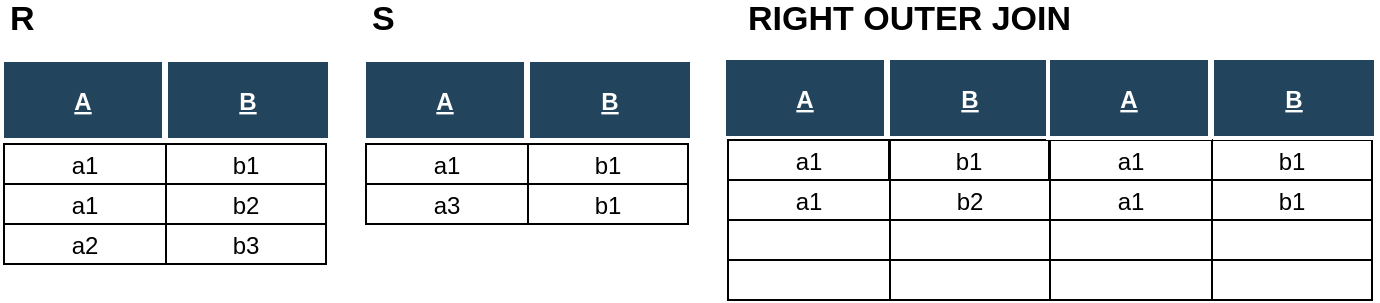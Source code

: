 <mxfile version="12.2.2" type="device" pages="1"><diagram name="Page-1" id="8378b5f6-a2b2-b727-a746-972ab9d02e00"><mxGraphModel dx="932" dy="590" grid="1" gridSize="10" guides="1" tooltips="1" connect="0" arrows="1" fold="1" page="1" pageScale="1.5" pageWidth="1169" pageHeight="827" background="#ffffff" math="0" shadow="0"><root><mxCell id="0"/><mxCell id="1" parent="0"/><mxCell id="3HP0cJIl2MkH366SUQqJ-40" value="b1" style="fillColor=none;" parent="1" vertex="1"><mxGeometry x="122.0" y="102" width="80" height="20" as="geometry"/></mxCell><mxCell id="3HP0cJIl2MkH366SUQqJ-41" value="B" style="fillColor=#23445D;strokeColor=#FFFFFF;strokeWidth=2;fontColor=#FFFFFF;fontStyle=5" parent="1" vertex="1"><mxGeometry x="122" y="60" width="82" height="40" as="geometry"/></mxCell><mxCell id="3HP0cJIl2MkH366SUQqJ-42" value="R" style="text;html=1;strokeColor=none;fillColor=none;align=left;verticalAlign=middle;whiteSpace=wrap;rounded=0;strokeWidth=3;fontStyle=1;fontSize=17;" parent="1" vertex="1"><mxGeometry x="41.5" y="30" width="40" height="20" as="geometry"/></mxCell><mxCell id="3HP0cJIl2MkH366SUQqJ-43" value="a1" style="fillColor=none;" parent="1" vertex="1"><mxGeometry x="41" y="102" width="81" height="20" as="geometry"/></mxCell><mxCell id="3HP0cJIl2MkH366SUQqJ-44" value="A" style="fillColor=#23445D;strokeColor=#FFFFFF;strokeWidth=2;fontColor=#FFFFFF;fontStyle=5" parent="1" vertex="1"><mxGeometry x="40" y="60" width="81" height="40" as="geometry"/></mxCell><mxCell id="3HP0cJIl2MkH366SUQqJ-45" value="b2" style="fillColor=none;" parent="1" vertex="1"><mxGeometry x="122.0" y="122" width="80" height="20" as="geometry"/></mxCell><mxCell id="3HP0cJIl2MkH366SUQqJ-46" value="a1" style="fillColor=none;" parent="1" vertex="1"><mxGeometry x="41" y="122" width="81" height="20" as="geometry"/></mxCell><mxCell id="3HP0cJIl2MkH366SUQqJ-47" value="b3" style="fillColor=none;" parent="1" vertex="1"><mxGeometry x="122" y="142" width="80" height="20" as="geometry"/></mxCell><mxCell id="3HP0cJIl2MkH366SUQqJ-48" value="a2" style="fillColor=none;" parent="1" vertex="1"><mxGeometry x="41" y="142" width="81" height="20" as="geometry"/></mxCell><mxCell id="3HP0cJIl2MkH366SUQqJ-49" value="b1" style="fillColor=none;" parent="1" vertex="1"><mxGeometry x="303.0" y="102" width="80" height="20" as="geometry"/></mxCell><mxCell id="3HP0cJIl2MkH366SUQqJ-50" value="B" style="fillColor=#23445D;strokeColor=#FFFFFF;strokeWidth=2;fontColor=#FFFFFF;fontStyle=5" parent="1" vertex="1"><mxGeometry x="303" y="60" width="82" height="40" as="geometry"/></mxCell><mxCell id="3HP0cJIl2MkH366SUQqJ-51" value="S" style="text;html=1;strokeColor=none;fillColor=none;align=left;verticalAlign=middle;whiteSpace=wrap;rounded=0;strokeWidth=3;fontStyle=1;fontSize=17;" parent="1" vertex="1"><mxGeometry x="222.5" y="30" width="40" height="20" as="geometry"/></mxCell><mxCell id="3HP0cJIl2MkH366SUQqJ-52" value="a1" style="fillColor=none;" parent="1" vertex="1"><mxGeometry x="222" y="102" width="81" height="20" as="geometry"/></mxCell><mxCell id="3HP0cJIl2MkH366SUQqJ-53" value="A" style="fillColor=#23445D;strokeColor=#FFFFFF;strokeWidth=2;fontColor=#FFFFFF;fontStyle=5" parent="1" vertex="1"><mxGeometry x="221" y="60" width="81" height="40" as="geometry"/></mxCell><mxCell id="3HP0cJIl2MkH366SUQqJ-54" value="b1" style="fillColor=none;" parent="1" vertex="1"><mxGeometry x="303.0" y="122" width="80" height="20" as="geometry"/></mxCell><mxCell id="3HP0cJIl2MkH366SUQqJ-55" value="a3" style="fillColor=none;" parent="1" vertex="1"><mxGeometry x="222" y="122" width="81" height="20" as="geometry"/></mxCell><mxCell id="3HP0cJIl2MkH366SUQqJ-56" value="B" style="fillColor=#23445D;strokeColor=#FFFFFF;strokeWidth=2;fontColor=#FFFFFF;fontStyle=5" parent="1" vertex="1"><mxGeometry x="483" y="59" width="82" height="40" as="geometry"/></mxCell><mxCell id="3HP0cJIl2MkH366SUQqJ-57" value="RIGHT OUTER JOIN" style="text;html=1;strokeColor=none;fillColor=none;align=left;verticalAlign=middle;whiteSpace=wrap;rounded=0;strokeWidth=3;fontStyle=1;fontSize=17;" parent="1" vertex="1"><mxGeometry x="411" y="30" width="170" height="20" as="geometry"/></mxCell><mxCell id="3HP0cJIl2MkH366SUQqJ-58" value="A" style="fillColor=#23445D;strokeColor=#FFFFFF;strokeWidth=2;fontColor=#FFFFFF;fontStyle=5" parent="1" vertex="1"><mxGeometry x="401" y="59" width="81" height="40" as="geometry"/></mxCell><mxCell id="3HP0cJIl2MkH366SUQqJ-59" value="b1" style="fillColor=none;" parent="1" vertex="1"><mxGeometry x="483.5" y="100" width="80" height="20" as="geometry"/></mxCell><mxCell id="3HP0cJIl2MkH366SUQqJ-60" value="a1" style="fillColor=none;" parent="1" vertex="1"><mxGeometry x="403" y="100" width="81" height="20" as="geometry"/></mxCell><mxCell id="3HP0cJIl2MkH366SUQqJ-61" value="b1" style="fillColor=none;" parent="1" vertex="1"><mxGeometry x="645.0" y="100" width="80" height="20" as="geometry"/></mxCell><mxCell id="3HP0cJIl2MkH366SUQqJ-62" value="B" style="fillColor=#23445D;strokeColor=#FFFFFF;strokeWidth=2;fontColor=#FFFFFF;fontStyle=5" parent="1" vertex="1"><mxGeometry x="645" y="59" width="82" height="40" as="geometry"/></mxCell><mxCell id="3HP0cJIl2MkH366SUQqJ-63" value="a1" style="fillColor=none;" parent="1" vertex="1"><mxGeometry x="564" y="100" width="81" height="20" as="geometry"/></mxCell><mxCell id="3HP0cJIl2MkH366SUQqJ-64" value="A" style="fillColor=#23445D;strokeColor=#FFFFFF;strokeWidth=2;fontColor=#FFFFFF;fontStyle=5" parent="1" vertex="1"><mxGeometry x="563" y="59" width="81" height="40" as="geometry"/></mxCell><mxCell id="3HP0cJIl2MkH366SUQqJ-65" value="b2" style="fillColor=none;" parent="1" vertex="1"><mxGeometry x="484.0" y="120" width="80" height="20" as="geometry"/></mxCell><mxCell id="3HP0cJIl2MkH366SUQqJ-66" value="a1" style="fillColor=none;" parent="1" vertex="1"><mxGeometry x="403" y="120" width="81" height="20" as="geometry"/></mxCell><mxCell id="3HP0cJIl2MkH366SUQqJ-67" value="b1" style="fillColor=none;" parent="1" vertex="1"><mxGeometry x="645.0" y="120" width="80" height="20" as="geometry"/></mxCell><mxCell id="3HP0cJIl2MkH366SUQqJ-68" value="a1" style="fillColor=none;" parent="1" vertex="1"><mxGeometry x="564" y="120" width="81" height="20" as="geometry"/></mxCell><mxCell id="3HP0cJIl2MkH366SUQqJ-69" value="" style="fillColor=none;" parent="1" vertex="1"><mxGeometry x="484" y="140" width="80" height="20" as="geometry"/></mxCell><mxCell id="3HP0cJIl2MkH366SUQqJ-70" value="" style="fillColor=none;" parent="1" vertex="1"><mxGeometry x="403" y="140" width="81" height="20" as="geometry"/></mxCell><mxCell id="3HP0cJIl2MkH366SUQqJ-71" value="" style="fillColor=none;" parent="1" vertex="1"><mxGeometry x="645.0" y="140" width="80" height="20" as="geometry"/></mxCell><mxCell id="3HP0cJIl2MkH366SUQqJ-72" value="" style="fillColor=none;" parent="1" vertex="1"><mxGeometry x="564" y="140" width="81" height="20" as="geometry"/></mxCell><mxCell id="cxLbqH9brIIaO99eFvkN-1" value="" style="fillColor=none;" vertex="1" parent="1"><mxGeometry x="484" y="160" width="80" height="20" as="geometry"/></mxCell><mxCell id="cxLbqH9brIIaO99eFvkN-2" value="" style="fillColor=none;" vertex="1" parent="1"><mxGeometry x="403" y="160" width="81" height="20" as="geometry"/></mxCell><mxCell id="cxLbqH9brIIaO99eFvkN-3" value="" style="fillColor=none;" vertex="1" parent="1"><mxGeometry x="645.0" y="160" width="80" height="20" as="geometry"/></mxCell><mxCell id="cxLbqH9brIIaO99eFvkN-4" value="" style="fillColor=none;" vertex="1" parent="1"><mxGeometry x="564" y="160" width="81" height="20" as="geometry"/></mxCell></root></mxGraphModel></diagram></mxfile>